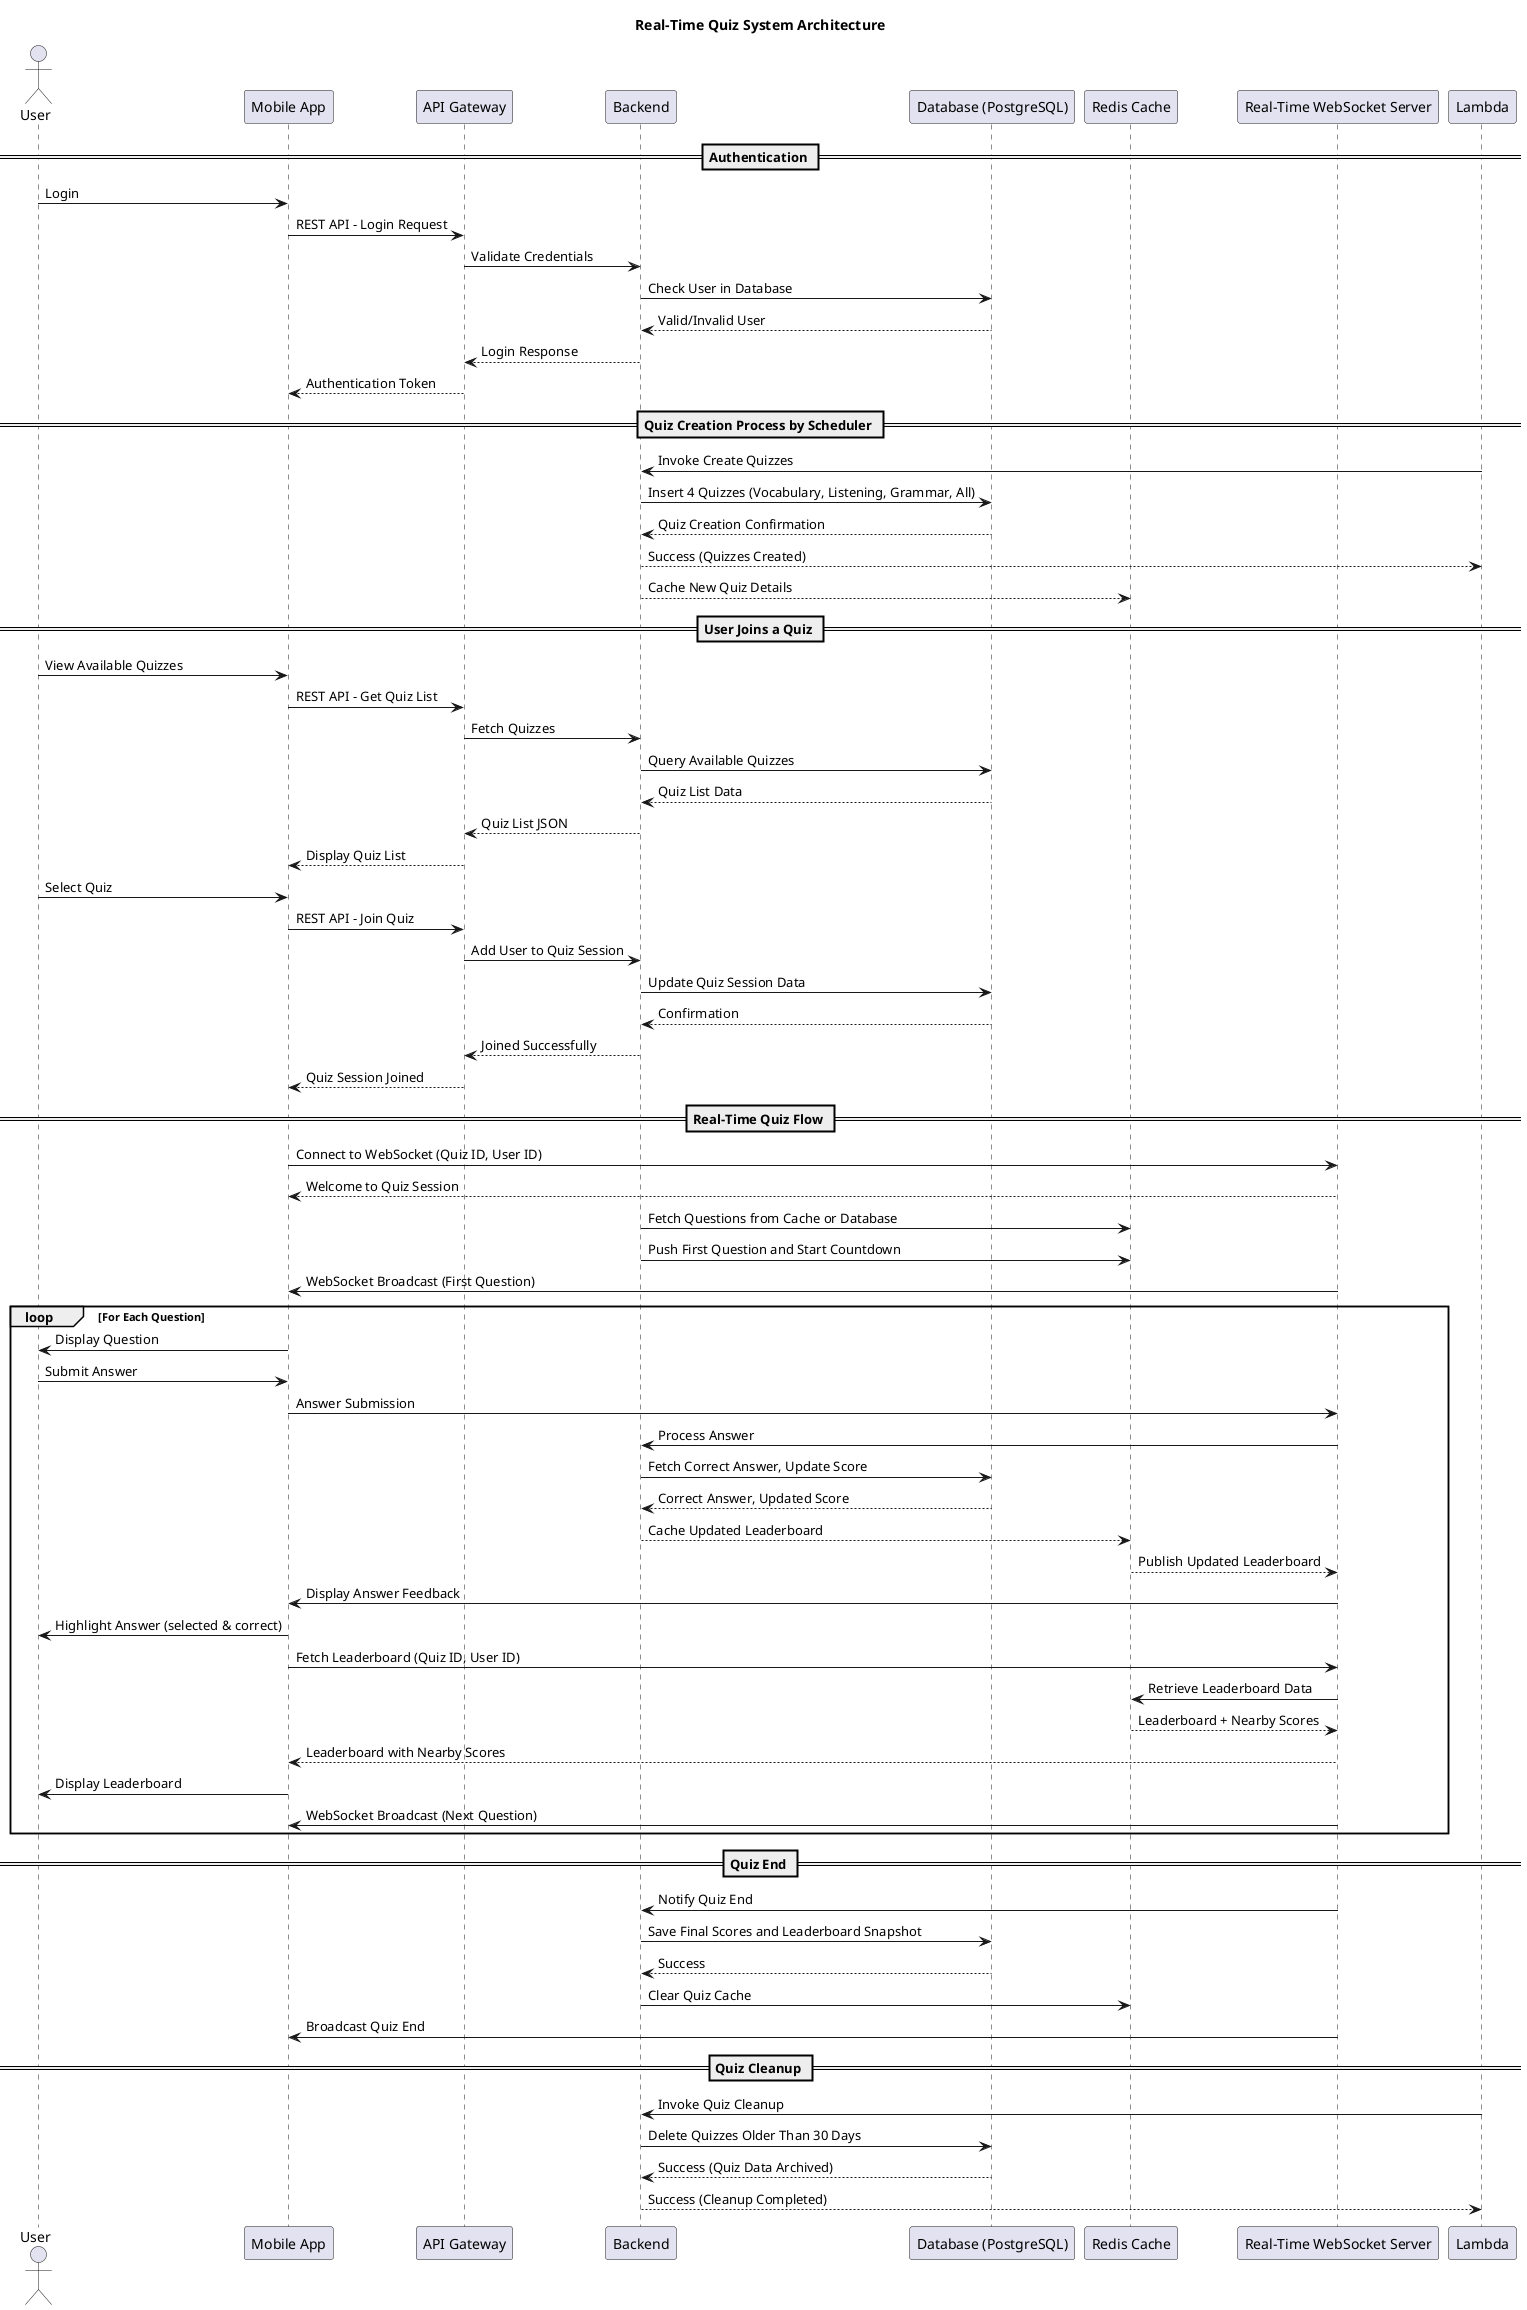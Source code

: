 @startuml
title Real-Time Quiz System Architecture

actor User as "User"
participant MobileApp as "Mobile App"
participant APIGateway as "API Gateway"
participant Backend as "Backend"
participant RDS as "Database (PostgreSQL)"
participant Redis as "Redis Cache"
participant WebSocket as "Real-Time WebSocket Server"
participant Lambda as Lambda

== Authentication ==
User -> MobileApp: Login
MobileApp -> APIGateway: REST API - Login Request
APIGateway -> Backend: Validate Credentials
Backend -> RDS: Check User in Database
RDS --> Backend: Valid/Invalid User
Backend --> APIGateway: Login Response
APIGateway --> MobileApp: Authentication Token

== Quiz Creation Process by Scheduler ==
Lambda -> Backend: Invoke Create Quizzes
Backend -> RDS: Insert 4 Quizzes (Vocabulary, Listening, Grammar, All)
RDS --> Backend: Quiz Creation Confirmation
Backend --> Lambda: Success (Quizzes Created)
Backend --> Redis: Cache New Quiz Details

== User Joins a Quiz ==
User -> MobileApp: View Available Quizzes
MobileApp -> APIGateway: REST API - Get Quiz List
APIGateway -> Backend: Fetch Quizzes
Backend -> RDS: Query Available Quizzes
RDS --> Backend: Quiz List Data
Backend --> APIGateway: Quiz List JSON
APIGateway --> MobileApp: Display Quiz List

User -> MobileApp: Select Quiz
MobileApp -> APIGateway: REST API - Join Quiz
APIGateway -> Backend: Add User to Quiz Session
Backend -> RDS: Update Quiz Session Data
RDS --> Backend: Confirmation
Backend --> APIGateway: Joined Successfully
APIGateway --> MobileApp: Quiz Session Joined

== Real-Time Quiz Flow ==
MobileApp -> WebSocket: Connect to WebSocket (Quiz ID, User ID)
WebSocket --> MobileApp: Welcome to Quiz Session
Backend -> Redis: Fetch Questions from Cache or Database
Backend -> Redis: Push First Question and Start Countdown
WebSocket -> MobileApp: WebSocket Broadcast (First Question)
loop For Each Question
  MobileApp -> User: Display Question
  User -> MobileApp: Submit Answer
  MobileApp -> WebSocket: Answer Submission
  WebSocket -> Backend: Process Answer
  Backend -> RDS: Fetch Correct Answer, Update Score
  RDS --> Backend: Correct Answer, Updated Score
  Backend --> Redis: Cache Updated Leaderboard
  Redis --> WebSocket: Publish Updated Leaderboard
  WebSocket -> MobileApp: Display Answer Feedback
  MobileApp -> User: Highlight Answer (selected & correct)
  MobileApp -> WebSocket: Fetch Leaderboard (Quiz ID, User ID)
  WebSocket -> Redis: Retrieve Leaderboard Data
  Redis --> WebSocket: Leaderboard + Nearby Scores
  WebSocket --> MobileApp: Leaderboard with Nearby Scores
  MobileApp -> User: Display Leaderboard
  WebSocket -> MobileApp: WebSocket Broadcast (Next Question)
end

== Quiz End ==
WebSocket -> Backend: Notify Quiz End
Backend -> RDS: Save Final Scores and Leaderboard Snapshot
RDS --> Backend: Success
Backend -> Redis: Clear Quiz Cache
WebSocket -> MobileApp: Broadcast Quiz End

== Quiz Cleanup ==
Lambda -> Backend: Invoke Quiz Cleanup
Backend -> RDS: Delete Quizzes Older Than 30 Days
RDS --> Backend: Success (Quiz Data Archived)
Backend --> Lambda: Success (Cleanup Completed)

@enduml
